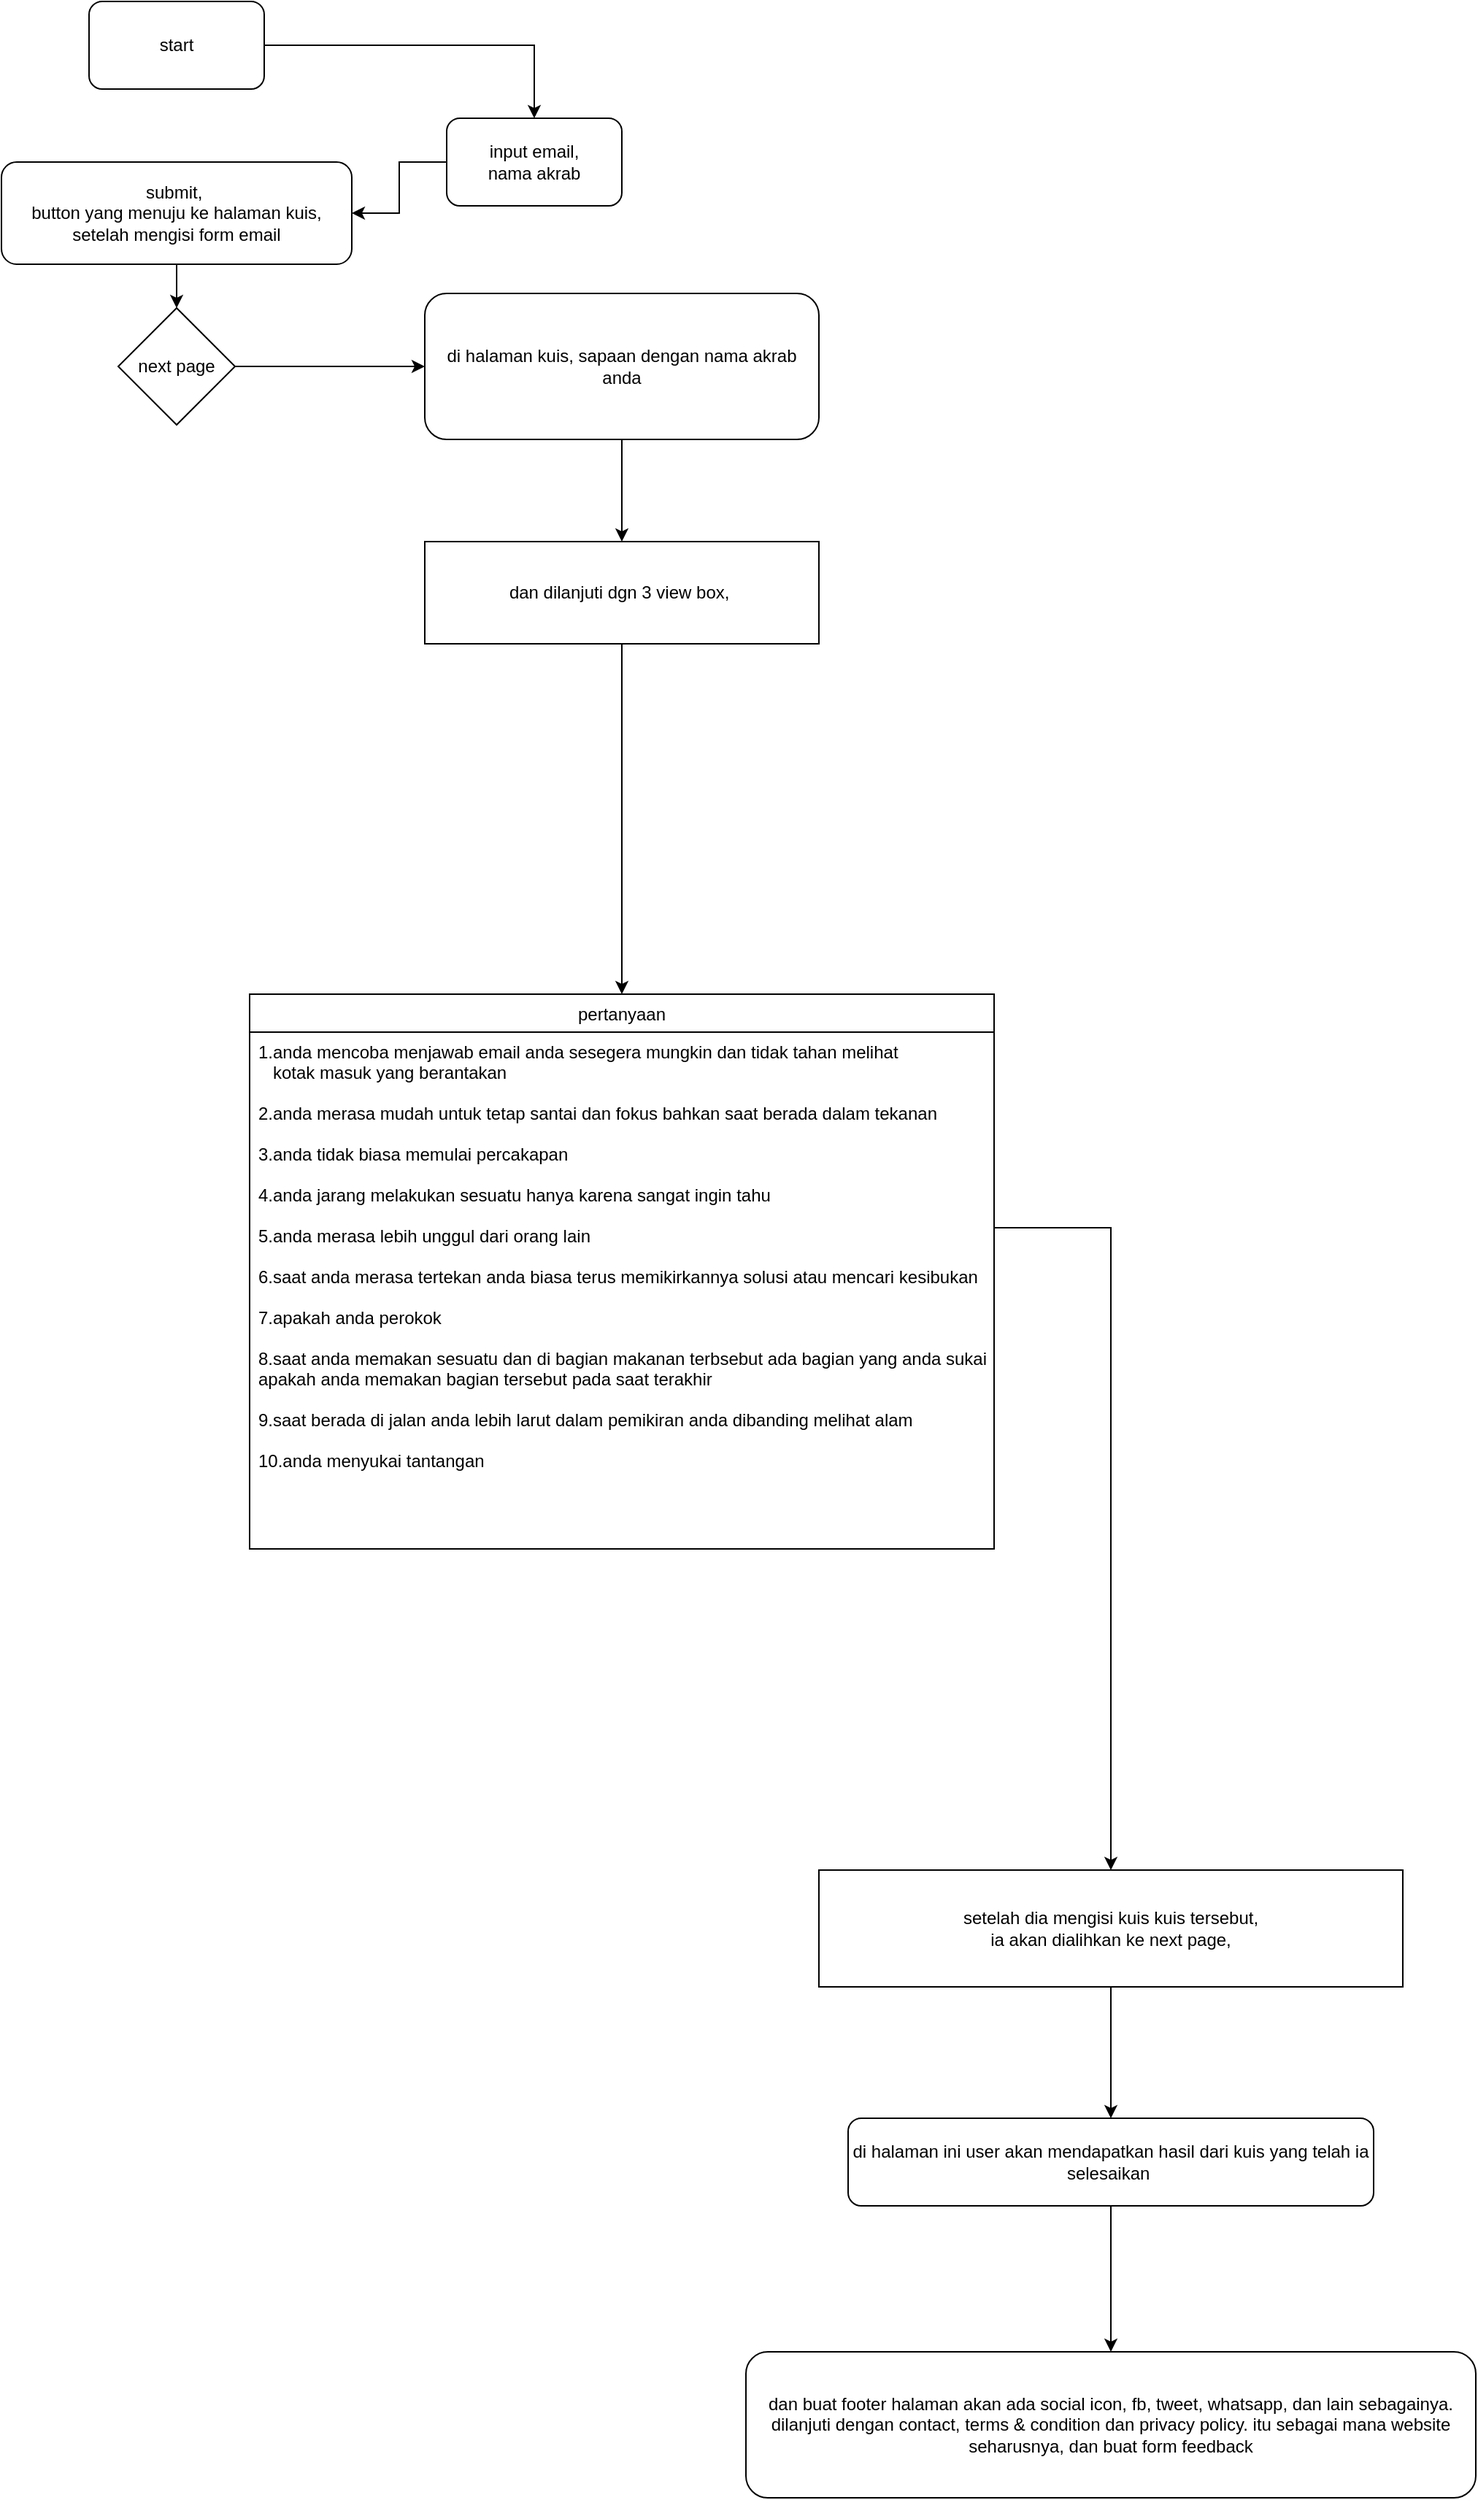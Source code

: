 <mxfile version="12.3.2" type="device" pages="1"><diagram id="pVdNEZaBVHrFWzRNhGLR" name="Page-1"><mxGraphModel dx="1117" dy="624" grid="1" gridSize="10" guides="1" tooltips="1" connect="1" arrows="1" fold="1" page="1" pageScale="1" pageWidth="850" pageHeight="1100" math="0" shadow="0"><root><mxCell id="0"/><mxCell id="1" parent="0"/><mxCell id="_VYeYgFP6NnGHPVDsT34-4" style="edgeStyle=orthogonalEdgeStyle;rounded=0;orthogonalLoop=1;jettySize=auto;html=1;entryX=0.5;entryY=0;entryDx=0;entryDy=0;" edge="1" parent="1" source="_VYeYgFP6NnGHPVDsT34-1" target="_VYeYgFP6NnGHPVDsT34-2"><mxGeometry relative="1" as="geometry"/></mxCell><mxCell id="_VYeYgFP6NnGHPVDsT34-1" value="start" style="rounded=1;whiteSpace=wrap;html=1;" vertex="1" parent="1"><mxGeometry x="400" y="80" width="120" height="60" as="geometry"/></mxCell><mxCell id="_VYeYgFP6NnGHPVDsT34-8" value="" style="edgeStyle=orthogonalEdgeStyle;rounded=0;orthogonalLoop=1;jettySize=auto;html=1;" edge="1" parent="1" source="_VYeYgFP6NnGHPVDsT34-2" target="_VYeYgFP6NnGHPVDsT34-7"><mxGeometry relative="1" as="geometry"/></mxCell><mxCell id="_VYeYgFP6NnGHPVDsT34-2" value="input email,&lt;br&gt;nama akrab" style="rounded=1;whiteSpace=wrap;html=1;" vertex="1" parent="1"><mxGeometry x="645" y="160" width="120" height="60" as="geometry"/></mxCell><mxCell id="_VYeYgFP6NnGHPVDsT34-47" style="edgeStyle=orthogonalEdgeStyle;rounded=0;orthogonalLoop=1;jettySize=auto;html=1;entryX=0.5;entryY=0;entryDx=0;entryDy=0;" edge="1" parent="1" source="_VYeYgFP6NnGHPVDsT34-7" target="_VYeYgFP6NnGHPVDsT34-43"><mxGeometry relative="1" as="geometry"/></mxCell><mxCell id="_VYeYgFP6NnGHPVDsT34-7" value="submit,&amp;nbsp;&lt;br&gt;button yang menuju ke halaman kuis,&lt;br&gt;setelah mengisi form email" style="rounded=1;whiteSpace=wrap;html=1;" vertex="1" parent="1"><mxGeometry x="340" y="190" width="240" height="70" as="geometry"/></mxCell><mxCell id="_VYeYgFP6NnGHPVDsT34-13" value="di halaman kuis, sapaan dengan nama akrab anda" style="rounded=1;whiteSpace=wrap;html=1;" vertex="1" parent="1"><mxGeometry x="630" y="280" width="270" height="100" as="geometry"/></mxCell><mxCell id="_VYeYgFP6NnGHPVDsT34-37" style="edgeStyle=orthogonalEdgeStyle;rounded=0;orthogonalLoop=1;jettySize=auto;html=1;" edge="1" parent="1" source="_VYeYgFP6NnGHPVDsT34-36" target="_VYeYgFP6NnGHPVDsT34-38"><mxGeometry relative="1" as="geometry"><mxPoint x="1100" y="1560" as="targetPoint"/></mxGeometry></mxCell><mxCell id="_VYeYgFP6NnGHPVDsT34-36" value="setelah dia mengisi kuis kuis tersebut, &lt;br&gt;ia akan dialihkan ke next page," style="rounded=0;whiteSpace=wrap;html=1;" vertex="1" parent="1"><mxGeometry x="900" y="1360" width="400" height="80" as="geometry"/></mxCell><mxCell id="_VYeYgFP6NnGHPVDsT34-39" style="edgeStyle=orthogonalEdgeStyle;rounded=0;orthogonalLoop=1;jettySize=auto;html=1;" edge="1" parent="1" source="_VYeYgFP6NnGHPVDsT34-38" target="_VYeYgFP6NnGHPVDsT34-40"><mxGeometry relative="1" as="geometry"><mxPoint x="1100" y="1670" as="targetPoint"/></mxGeometry></mxCell><mxCell id="_VYeYgFP6NnGHPVDsT34-38" value="di halaman ini user akan mendapatkan hasil dari kuis yang telah ia selesaikan&amp;nbsp;" style="rounded=1;whiteSpace=wrap;html=1;" vertex="1" parent="1"><mxGeometry x="920" y="1530" width="360" height="60" as="geometry"/></mxCell><mxCell id="_VYeYgFP6NnGHPVDsT34-40" value="dan buat footer halaman akan ada social icon, fb, tweet, whatsapp, dan lain sebagainya.&lt;br&gt;dilanjuti dengan contact, terms &amp;amp; condition dan privacy policy. itu sebagai mana website seharusnya, dan buat form feedback" style="rounded=1;whiteSpace=wrap;html=1;" vertex="1" parent="1"><mxGeometry x="850" y="1690" width="500" height="100" as="geometry"/></mxCell><mxCell id="_VYeYgFP6NnGHPVDsT34-55" style="edgeStyle=orthogonalEdgeStyle;rounded=0;orthogonalLoop=1;jettySize=auto;html=1;entryX=0.5;entryY=0;entryDx=0;entryDy=0;" edge="1" parent="1" source="_VYeYgFP6NnGHPVDsT34-18" target="_VYeYgFP6NnGHPVDsT34-49"><mxGeometry relative="1" as="geometry"><mxPoint x="800" y="750" as="targetPoint"/></mxGeometry></mxCell><mxCell id="_VYeYgFP6NnGHPVDsT34-18" value="dan dilanjuti dgn 3 view box,&amp;nbsp;" style="rounded=0;whiteSpace=wrap;html=1;" vertex="1" parent="1"><mxGeometry x="630" y="450" width="270" height="70" as="geometry"/></mxCell><mxCell id="_VYeYgFP6NnGHPVDsT34-42" style="edgeStyle=orthogonalEdgeStyle;rounded=0;orthogonalLoop=1;jettySize=auto;html=1;" edge="1" parent="1" source="_VYeYgFP6NnGHPVDsT34-13" target="_VYeYgFP6NnGHPVDsT34-18"><mxGeometry relative="1" as="geometry"><mxPoint x="764.429" y="570.286" as="targetPoint"/><mxPoint x="764.429" y="380" as="sourcePoint"/><Array as="points"/></mxGeometry></mxCell><mxCell id="_VYeYgFP6NnGHPVDsT34-48" style="edgeStyle=orthogonalEdgeStyle;rounded=0;orthogonalLoop=1;jettySize=auto;html=1;exitX=1;exitY=0.5;exitDx=0;exitDy=0;entryX=0;entryY=0.5;entryDx=0;entryDy=0;" edge="1" parent="1" source="_VYeYgFP6NnGHPVDsT34-43" target="_VYeYgFP6NnGHPVDsT34-13"><mxGeometry relative="1" as="geometry"/></mxCell><mxCell id="_VYeYgFP6NnGHPVDsT34-43" value="next page" style="rhombus;whiteSpace=wrap;html=1;" vertex="1" parent="1"><mxGeometry x="420" y="290" width="80" height="80" as="geometry"/></mxCell><mxCell id="_VYeYgFP6NnGHPVDsT34-49" value="pertanyaan" style="swimlane;fontStyle=0;childLayout=stackLayout;horizontal=1;startSize=26;fillColor=none;horizontalStack=0;resizeParent=1;resizeParentMax=0;resizeLast=0;collapsible=1;marginBottom=0;" vertex="1" parent="1"><mxGeometry x="510" y="760" width="510" height="380" as="geometry"/></mxCell><mxCell id="_VYeYgFP6NnGHPVDsT34-50" value="1.anda mencoba menjawab email anda sesegera mungkin dan tidak tahan melihat &#10;   kotak masuk yang berantakan&#10;&#10;2.anda merasa mudah untuk tetap santai dan fokus bahkan saat berada dalam tekanan&#10;&#10;3.anda tidak biasa memulai percakapan&#10;&#10;4.anda jarang melakukan sesuatu hanya karena sangat ingin tahu&#10;&#10;5.anda merasa lebih unggul dari orang lain&#10;&#10;6.saat anda merasa tertekan anda biasa terus memikirkannya solusi atau mencari kesibukan&#10;&#10;7.apakah anda perokok&#10;&#10;8.saat anda memakan sesuatu dan di bagian makanan terbsebut ada bagian yang anda sukai &#10;apakah anda memakan bagian tersebut pada saat terakhir&#10;&#10;9.saat berada di jalan anda lebih larut dalam pemikiran anda dibanding melihat alam&#10;&#10;10.anda menyukai tantangan&#10;&#10;" style="text;strokeColor=none;fillColor=none;align=left;verticalAlign=top;spacingLeft=4;spacingRight=4;overflow=hidden;rotatable=0;points=[[0,0.5],[1,0.5]];portConstraint=eastwest;" vertex="1" parent="_VYeYgFP6NnGHPVDsT34-49"><mxGeometry y="26" width="510" height="354" as="geometry"/></mxCell><mxCell id="_VYeYgFP6NnGHPVDsT34-54" style="edgeStyle=orthogonalEdgeStyle;rounded=0;orthogonalLoop=1;jettySize=auto;html=1;entryX=0.5;entryY=0;entryDx=0;entryDy=0;" edge="1" parent="1" target="_VYeYgFP6NnGHPVDsT34-36"><mxGeometry relative="1" as="geometry"><mxPoint x="1020" y="965.333" as="sourcePoint"/><Array as="points"><mxPoint x="1020" y="920"/><mxPoint x="1100" y="920"/></Array></mxGeometry></mxCell></root></mxGraphModel></diagram></mxfile>